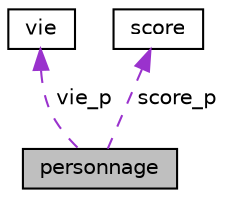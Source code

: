 digraph "personnage"
{
  edge [fontname="Helvetica",fontsize="10",labelfontname="Helvetica",labelfontsize="10"];
  node [fontname="Helvetica",fontsize="10",shape=record];
  Node1 [label="personnage",height=0.2,width=0.4,color="black", fillcolor="grey75", style="filled", fontcolor="black"];
  Node2 -> Node1 [dir="back",color="darkorchid3",fontsize="10",style="dashed",label=" vie_p" ,fontname="Helvetica"];
  Node2 [label="vie",height=0.2,width=0.4,color="black", fillcolor="white", style="filled",URL="$structvie.html"];
  Node3 -> Node1 [dir="back",color="darkorchid3",fontsize="10",style="dashed",label=" score_p" ,fontname="Helvetica"];
  Node3 [label="score",height=0.2,width=0.4,color="black", fillcolor="white", style="filled",URL="$structscore.html"];
}
